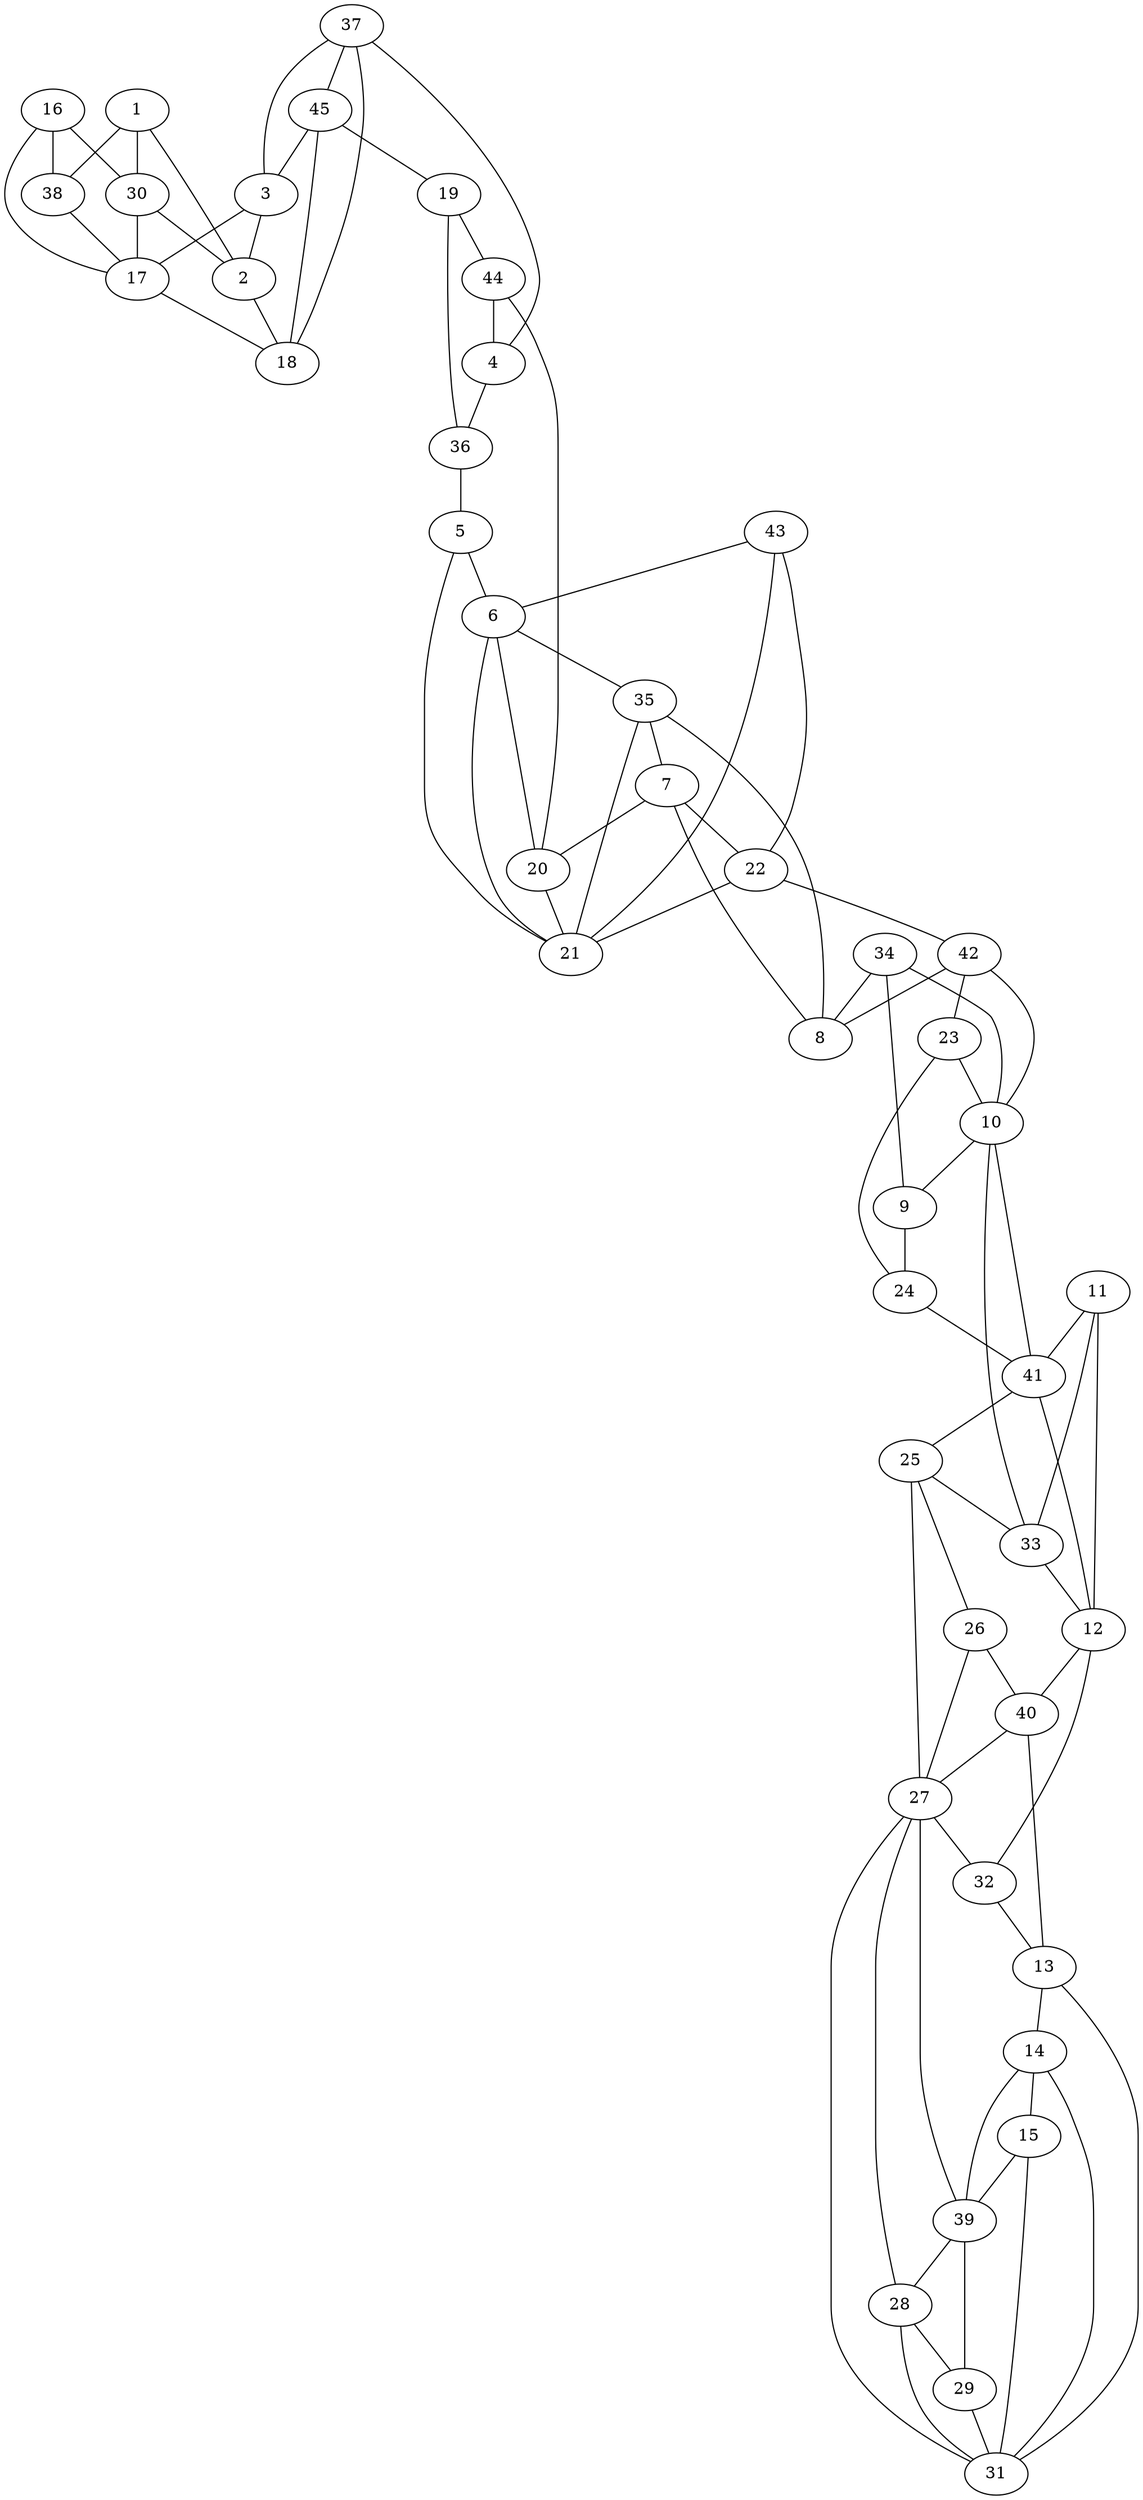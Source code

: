 graph pdb1h1y {
	1	 [aaLength=4,
		sequence=SMLS,
		type=0];
	2	 [aaLength=3,
		sequence=SDF,
		type=0];
	1 -- 2	 [distance0="5.786296",
		frequency=1,
		type0=1];
	30	 [aaLength=4,
		sequence=AKIA,
		type=1];
	1 -- 30	 [distance0="9.991699",
		frequency=1,
		type0=2];
	38	 [aaLength=4,
		sequence=AKIA,
		type=1];
	1 -- 38	 [distance0="9.991699",
		frequency=1,
		type0=3];
	18	 [aaLength=12,
		sequence=ANLAAEADRMVR,
		type=0];
	2 -- 18	 [distance0="6.173899",
		frequency=1,
		type0=2];
	3	 [aaLength=12,
		sequence=ANLAAEADRMVR,
		type=0];
	3 -- 2	 [distance0="7.945585",
		frequency=1,
		type0=2];
	17	 [aaLength=3,
		sequence=SDF,
		type=0];
	3 -- 17	 [distance0="9.254684",
		frequency=1,
		type0=3];
	4	 [aaLength=10,
		sequence=IGAPVIQSLR,
		type=0];
	36	 [aaLength=7,
		sequence=AYLDCHL,
		type=1];
	4 -- 36	 [distance0="15.52457",
		distance1="4.0",
		frequency=2,
		type0=2,
		type1=4];
	5	 [aaLength=4,
		sequence=TNPS,
		type=0];
	6	 [aaLength=9,
		sequence=DYVEPLAKA,
		type=0];
	5 -- 6	 [distance0="10.52874",
		distance1="0.0",
		frequency=2,
		type0=1,
		type1=5];
	35	 [aaLength=5,
		sequence=SGFTF,
		type=1];
	6 -- 35	 [distance0="16.89542",
		distance1="2.0",
		frequency=2,
		type0=2,
		type1=4];
	7	 [aaLength=3,
		sequence=IEV,
		type=0];
	20	 [aaLength=4,
		sequence=TNPS,
		type=0];
	7 -- 20	 [distance0="21.83487",
		frequency=1,
		type0=3];
	22	 [aaLength=12,
		sequence=DNWQELIQSIKA,
		type=0];
	7 -- 22	 [distance0="11.26625",
		frequency=1,
		type0=1];
	8	 [aaLength=12,
		sequence=DNWQELIQSIKA,
		type=0];
	8 -- 7	 [distance0="12.60699",
		frequency=1,
		type0=1];
	8 -- 35	 [distance0="20.58587",
		frequency=1,
		type0=3];
	9	 [aaLength=4,
		sequence=TPVE,
		type=0];
	24	 [aaLength=7,
		sequence=EVFPLVE,
		type=0];
	9 -- 24	 [distance0="11.69162",
		frequency=1,
		type0=1];
	10	 [aaLength=7,
		sequence=EVFPLVE,
		type=0];
	10 -- 9	 [distance0="11.8007",
		frequency=1,
		type0=1];
	11	 [aaLength=3,
		sequence=FMP,
		type=0];
	12	 [aaLength=12,
		sequence=EMMEKVRALRKK,
		type=0];
	11 -- 12	 [distance0="8.262402",
		distance1="0.0",
		frequency=2,
		type0=1,
		type1=5];
	33	 [aaLength=5,
		sequence=ELVLV,
		type=1];
	11 -- 33	 [distance0="27.74039",
		frequency=1,
		type0=2];
	41	 [aaLength=5,
		sequence=ELVLV,
		type=1];
	11 -- 41	 [distance0="27.74039",
		frequency=1,
		type0=3];
	32	 [aaLength=5,
		sequence=LDIEV,
		type=1];
	12 -- 32	 [distance0="21.75426",
		distance1="3.0",
		frequency=2,
		type0=2,
		type1=4];
	40	 [aaLength=5,
		sequence=LDIEV,
		type=1];
	12 -- 40	 [distance0="21.75426",
		frequency=1,
		type0=3];
	13	 [aaLength=9,
		sequence=STIDVAASA,
		type=0];
	14	 [aaLength=6,
		sequence=AGSSIF,
		type=0];
	13 -- 14	 [distance0="15.95553",
		frequency=1,
		type0=1];
	31	 [aaLength=4,
		sequence=NCIV,
		type=1];
	13 -- 31	 [distance0="19.26549",
		distance1="2.0",
		frequency=2,
		type0=2,
		type1=4];
	15	 [aaLength=16,
		sequence=AEPGEVISALRKSVEG,
		type=0];
	14 -- 15	 [distance0="10.57993",
		distance1="2.0",
		frequency=2,
		type0=1,
		type1=4];
	14 -- 31	 [distance0="16.77038",
		frequency=1,
		type0=3];
	15 -- 31	 [distance0="20.747",
		frequency=1,
		type0=2];
	39	 [aaLength=4,
		sequence=NCIV,
		type=1];
	15 -- 39	 [distance0="20.747",
		frequency=1,
		type0=3];
	16	 [aaLength=4,
		sequence=SMLS,
		type=0];
	16 -- 17	 [distance0="7.586059",
		distance1="0.0",
		frequency=2,
		type0=1,
		type1=5];
	16 -- 30	 [distance0="11.23558",
		frequency=1,
		type0=2];
	16 -- 38	 [distance0="11.23558",
		frequency=1,
		type0=3];
	17 -- 18	 [distance0="5.102678",
		distance1="0.0",
		frequency=2,
		type0=1,
		type1=5];
	19	 [aaLength=10,
		sequence=IGAPVIQSLR,
		type=0];
	19 -- 36	 [distance0="16.88528",
		frequency=1,
		type0=2];
	44	 [aaLength=7,
		sequence=AYLDCHL,
		type=1];
	19 -- 44	 [distance0="16.88528",
		distance1="4.0",
		frequency=2,
		type0=3,
		type1=4];
	20 -- 6	 [distance0="20.46659",
		frequency=1,
		type0=3];
	21	 [aaLength=9,
		sequence=DYVEPLAKA,
		type=0];
	20 -- 21	 [distance0="10.96757",
		distance1="0.0",
		frequency=2,
		type0=1,
		type1=5];
	21 -- 5	 [distance0="16.31618",
		frequency=1,
		type0=2];
	21 -- 6	 [distance0="19.67225",
		frequency=1,
		type0=3];
	22 -- 21	 [distance0="24.57739",
		frequency=1,
		type0=3];
	42	 [aaLength=6,
		sequence=MRPGVS,
		type=1];
	22 -- 42	 [distance0="2.0",
		frequency=1,
		type0=4];
	23	 [aaLength=4,
		sequence=TPVE,
		type=0];
	23 -- 10	 [distance0="13.29221",
		frequency=1,
		type0=2];
	23 -- 24	 [distance0="11.94184",
		distance1="0.0",
		frequency=2,
		type0=1,
		type1=5];
	24 -- 41	 [distance0="5.0",
		frequency=1,
		type0=4];
	25	 [aaLength=3,
		sequence=FMP,
		type=0];
	26	 [aaLength=12,
		sequence=EMMEKVRALRKK,
		type=0];
	25 -- 26	 [distance0="9.134192",
		distance1="0.0",
		frequency=2,
		type0=1,
		type1=5];
	27	 [aaLength=9,
		sequence=STIDVAASA,
		type=0];
	25 -- 27	 [distance0="29.72699",
		frequency=1,
		type0=2];
	25 -- 33	 [distance0="31.6799",
		frequency=1,
		type0=3];
	26 -- 27	 [distance0="27.33356",
		frequency=1,
		type0=3];
	26 -- 40	 [distance0="3.0",
		frequency=1,
		type0=4];
	28	 [aaLength=6,
		sequence=AGSSIF,
		type=0];
	27 -- 28	 [distance0="18.51579",
		frequency=1,
		type0=1];
	27 -- 31	 [distance0="23.55999",
		frequency=1,
		type0=2];
	27 -- 32	 [distance0="23.55999",
		frequency=1,
		type0=3];
	27 -- 39	 [distance0="2.0",
		frequency=1,
		type0=4];
	29	 [aaLength=16,
		sequence=AEPGEVISALRKSVEG,
		type=0];
	28 -- 29	 [distance0="8.472019",
		distance1="2.0",
		frequency=2,
		type0=1,
		type1=4];
	28 -- 31	 [distance0="16.19408",
		frequency=1,
		type0=2];
	29 -- 31	 [distance0="18.09296",
		frequency=1,
		type0=2];
	29 -- 39	 [distance0="18.09296",
		frequency=1,
		type0=3];
	30 -- 2	 [distance0="5.0",
		frequency=1,
		type0=4];
	30 -- 17	 [distance0="9.885708",
		frequency=1,
		type0=2];
	32 -- 13	 [distance0="19.26549",
		distance1="6.0",
		frequency=2,
		type0=2,
		type1=4];
	33 -- 12	 [distance0="24.68294",
		frequency=1,
		type0=3];
	33 -- 10	 [distance0="21.08879",
		frequency=1,
		type0=2];
	34	 [aaLength=6,
		sequence=MRPGVS,
		type=1];
	34 -- 10	 [distance0="22.28759",
		frequency=1,
		type0=2];
	34 -- 9	 [distance0="4.0",
		frequency=1,
		type0=4];
	34 -- 8	 [distance0="22.33334",
		frequency=1,
		type0=3];
	35 -- 7	 [distance0="1.0",
		frequency=1,
		type0=4];
	35 -- 21	 [distance0="19.91651",
		frequency=1,
		type0=3];
	36 -- 5	 [distance0="2.0",
		frequency=1,
		type0=4];
	37	 [aaLength=7,
		sequence=DWLHMDI,
		type=1];
	37 -- 4	 [distance0="10.0",
		frequency=1,
		type0=4];
	37 -- 3	 [distance0="15.93981",
		frequency=1,
		type0=3];
	37 -- 18	 [distance0="15.01332",
		frequency=1,
		type0=2];
	45	 [aaLength=7,
		sequence=DWLHMDI,
		type=1];
	37 -- 45	 [distance0="0.0",
		frequency=1,
		type0=1];
	38 -- 17	 [distance0="9.885708",
		frequency=1,
		type0=2];
	39 -- 14	 [distance0="16.77038",
		frequency=1,
		type0=3];
	39 -- 28	 [distance0="16.19408",
		distance1="0.0",
		frequency=2,
		type0=2,
		type1=5];
	40 -- 13	 [distance0="19.26549",
		frequency=1,
		type0=2];
	40 -- 27	 [distance0="6.0",
		frequency=1,
		type0=4];
	41 -- 12	 [distance0="24.68294",
		frequency=1,
		type0=3];
	41 -- 10	 [distance0="21.08879",
		frequency=1,
		type0=2];
	41 -- 25	 [distance0="11.0",
		frequency=1,
		type0=4];
	42 -- 10	 [distance0="22.28759",
		frequency=1,
		type0=2];
	42 -- 8	 [distance0="22.33334",
		frequency=1,
		type0=3];
	42 -- 23	 [distance0="4.0",
		frequency=1,
		type0=4];
	43	 [aaLength=5,
		sequence=SGFTF,
		type=1];
	43 -- 6	 [distance0="16.89542",
		frequency=1,
		type0=2];
	43 -- 21	 [distance0="19.91651",
		frequency=1,
		type0=3];
	43 -- 22	 [distance0="6.0",
		frequency=1,
		type0=4];
	44 -- 4	 [distance0="15.52457",
		frequency=1,
		type0=2];
	44 -- 20	 [distance0="2.0",
		frequency=1,
		type0=4];
	45 -- 3	 [distance0="15.93981",
		frequency=1,
		type0=3];
	45 -- 18	 [distance0="15.01332",
		frequency=1,
		type0=2];
	45 -- 19	 [distance0="10.0",
		frequency=1,
		type0=4];
}
